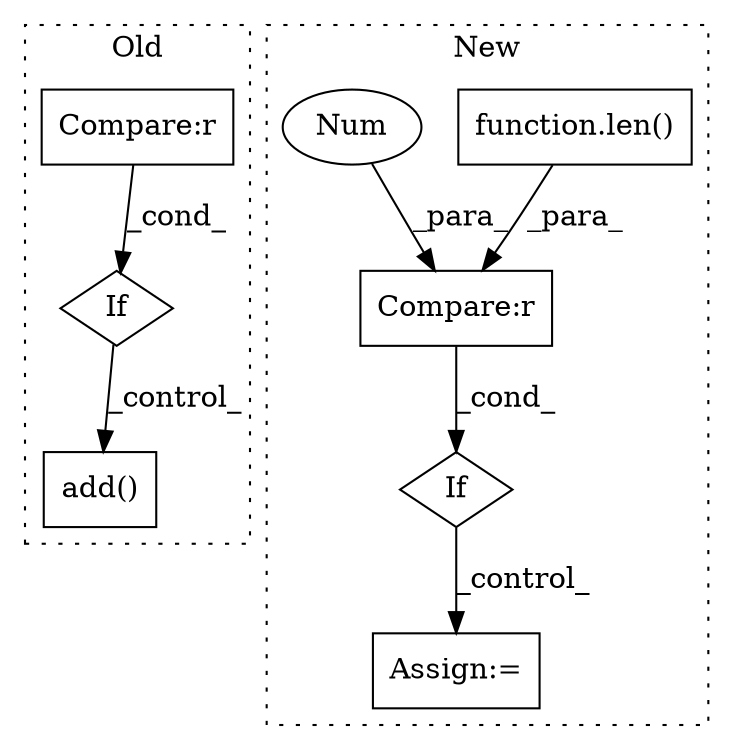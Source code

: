 digraph G {
subgraph cluster0 {
1 [label="add()" a="75" s="1552,1650" l="70,1" shape="box"];
7 [label="If" a="96" s="1506" l="3" shape="diamond"];
8 [label="Compare:r" a="40" s="1509" l="17" shape="box"];
label = "Old";
style="dotted";
}
subgraph cluster1 {
2 [label="function.len()" a="75" s="1213,1232" l="4,1" shape="box"];
3 [label="Compare:r" a="40" s="1213" l="24" shape="box"];
4 [label="If" a="96" s="1210" l="3" shape="diamond"];
5 [label="Assign:=" a="68" s="1360" l="3" shape="box"];
6 [label="Num" a="76" s="1236" l="1" shape="ellipse"];
label = "New";
style="dotted";
}
2 -> 3 [label="_para_"];
3 -> 4 [label="_cond_"];
4 -> 5 [label="_control_"];
6 -> 3 [label="_para_"];
7 -> 1 [label="_control_"];
8 -> 7 [label="_cond_"];
}